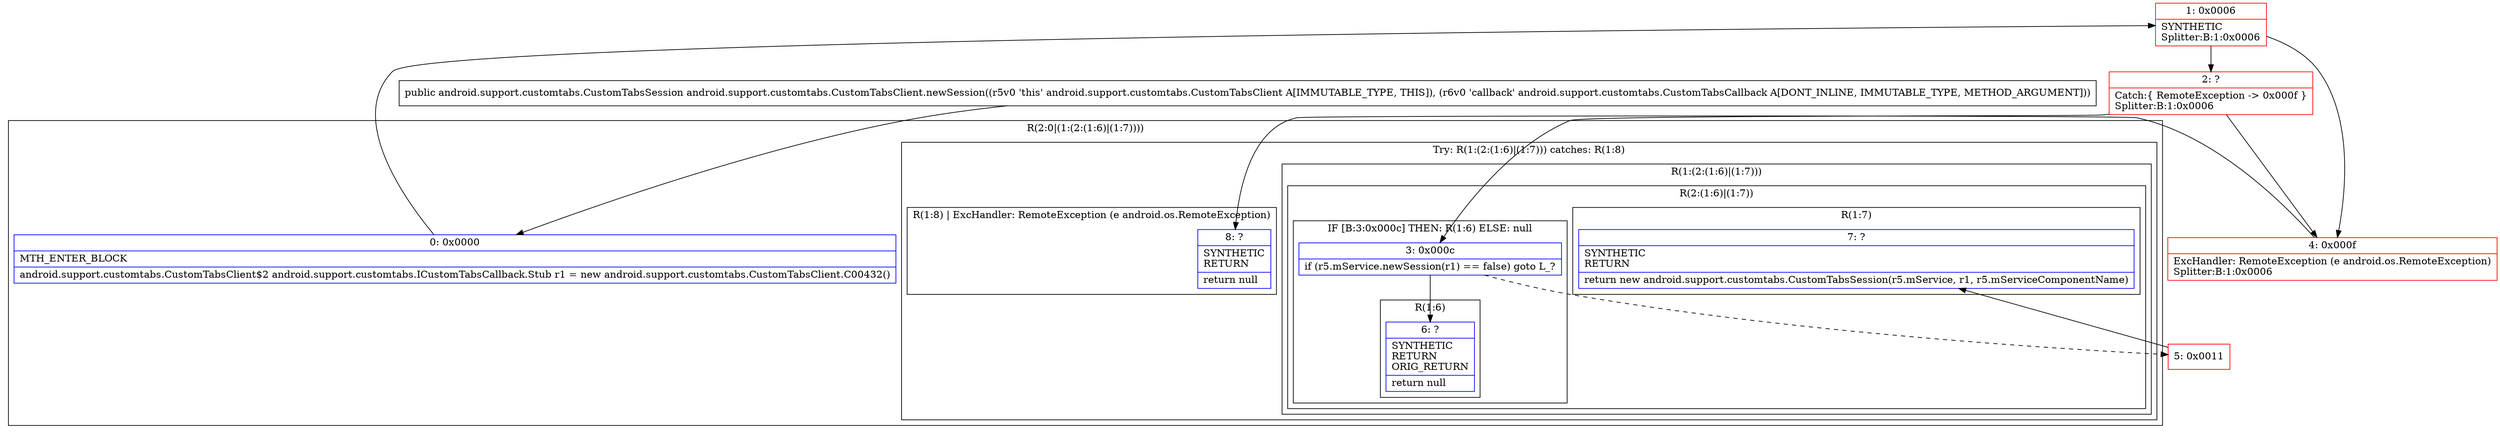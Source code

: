 digraph "CFG forandroid.support.customtabs.CustomTabsClient.newSession(Landroid\/support\/customtabs\/CustomTabsCallback;)Landroid\/support\/customtabs\/CustomTabsSession;" {
subgraph cluster_Region_1630904970 {
label = "R(2:0|(1:(2:(1:6)|(1:7))))";
node [shape=record,color=blue];
Node_0 [shape=record,label="{0\:\ 0x0000|MTH_ENTER_BLOCK\l|android.support.customtabs.CustomTabsClient$2 android.support.customtabs.ICustomTabsCallback.Stub r1 = new android.support.customtabs.CustomTabsClient.C00432()\l}"];
subgraph cluster_TryCatchRegion_226200780 {
label = "Try: R(1:(2:(1:6)|(1:7))) catches: R(1:8)";
node [shape=record,color=blue];
subgraph cluster_Region_684393991 {
label = "R(1:(2:(1:6)|(1:7)))";
node [shape=record,color=blue];
subgraph cluster_Region_1466955809 {
label = "R(2:(1:6)|(1:7))";
node [shape=record,color=blue];
subgraph cluster_IfRegion_248008995 {
label = "IF [B:3:0x000c] THEN: R(1:6) ELSE: null";
node [shape=record,color=blue];
Node_3 [shape=record,label="{3\:\ 0x000c|if (r5.mService.newSession(r1) == false) goto L_?\l}"];
subgraph cluster_Region_1378345026 {
label = "R(1:6)";
node [shape=record,color=blue];
Node_6 [shape=record,label="{6\:\ ?|SYNTHETIC\lRETURN\lORIG_RETURN\l|return null\l}"];
}
}
subgraph cluster_Region_1780890516 {
label = "R(1:7)";
node [shape=record,color=blue];
Node_7 [shape=record,label="{7\:\ ?|SYNTHETIC\lRETURN\l|return new android.support.customtabs.CustomTabsSession(r5.mService, r1, r5.mServiceComponentName)\l}"];
}
}
}
subgraph cluster_Region_57346854 {
label = "R(1:8) | ExcHandler: RemoteException (e android.os.RemoteException)\l";
node [shape=record,color=blue];
Node_8 [shape=record,label="{8\:\ ?|SYNTHETIC\lRETURN\l|return null\l}"];
}
}
}
subgraph cluster_Region_57346854 {
label = "R(1:8) | ExcHandler: RemoteException (e android.os.RemoteException)\l";
node [shape=record,color=blue];
Node_8 [shape=record,label="{8\:\ ?|SYNTHETIC\lRETURN\l|return null\l}"];
}
Node_1 [shape=record,color=red,label="{1\:\ 0x0006|SYNTHETIC\lSplitter:B:1:0x0006\l}"];
Node_2 [shape=record,color=red,label="{2\:\ ?|Catch:\{ RemoteException \-\> 0x000f \}\lSplitter:B:1:0x0006\l}"];
Node_4 [shape=record,color=red,label="{4\:\ 0x000f|ExcHandler: RemoteException (e android.os.RemoteException)\lSplitter:B:1:0x0006\l}"];
Node_5 [shape=record,color=red,label="{5\:\ 0x0011}"];
MethodNode[shape=record,label="{public android.support.customtabs.CustomTabsSession android.support.customtabs.CustomTabsClient.newSession((r5v0 'this' android.support.customtabs.CustomTabsClient A[IMMUTABLE_TYPE, THIS]), (r6v0 'callback' android.support.customtabs.CustomTabsCallback A[DONT_INLINE, IMMUTABLE_TYPE, METHOD_ARGUMENT])) }"];
MethodNode -> Node_0;
Node_0 -> Node_1;
Node_3 -> Node_5[style=dashed];
Node_3 -> Node_6;
Node_1 -> Node_2;
Node_1 -> Node_4;
Node_2 -> Node_4;
Node_2 -> Node_3;
Node_4 -> Node_8;
Node_5 -> Node_7;
}


